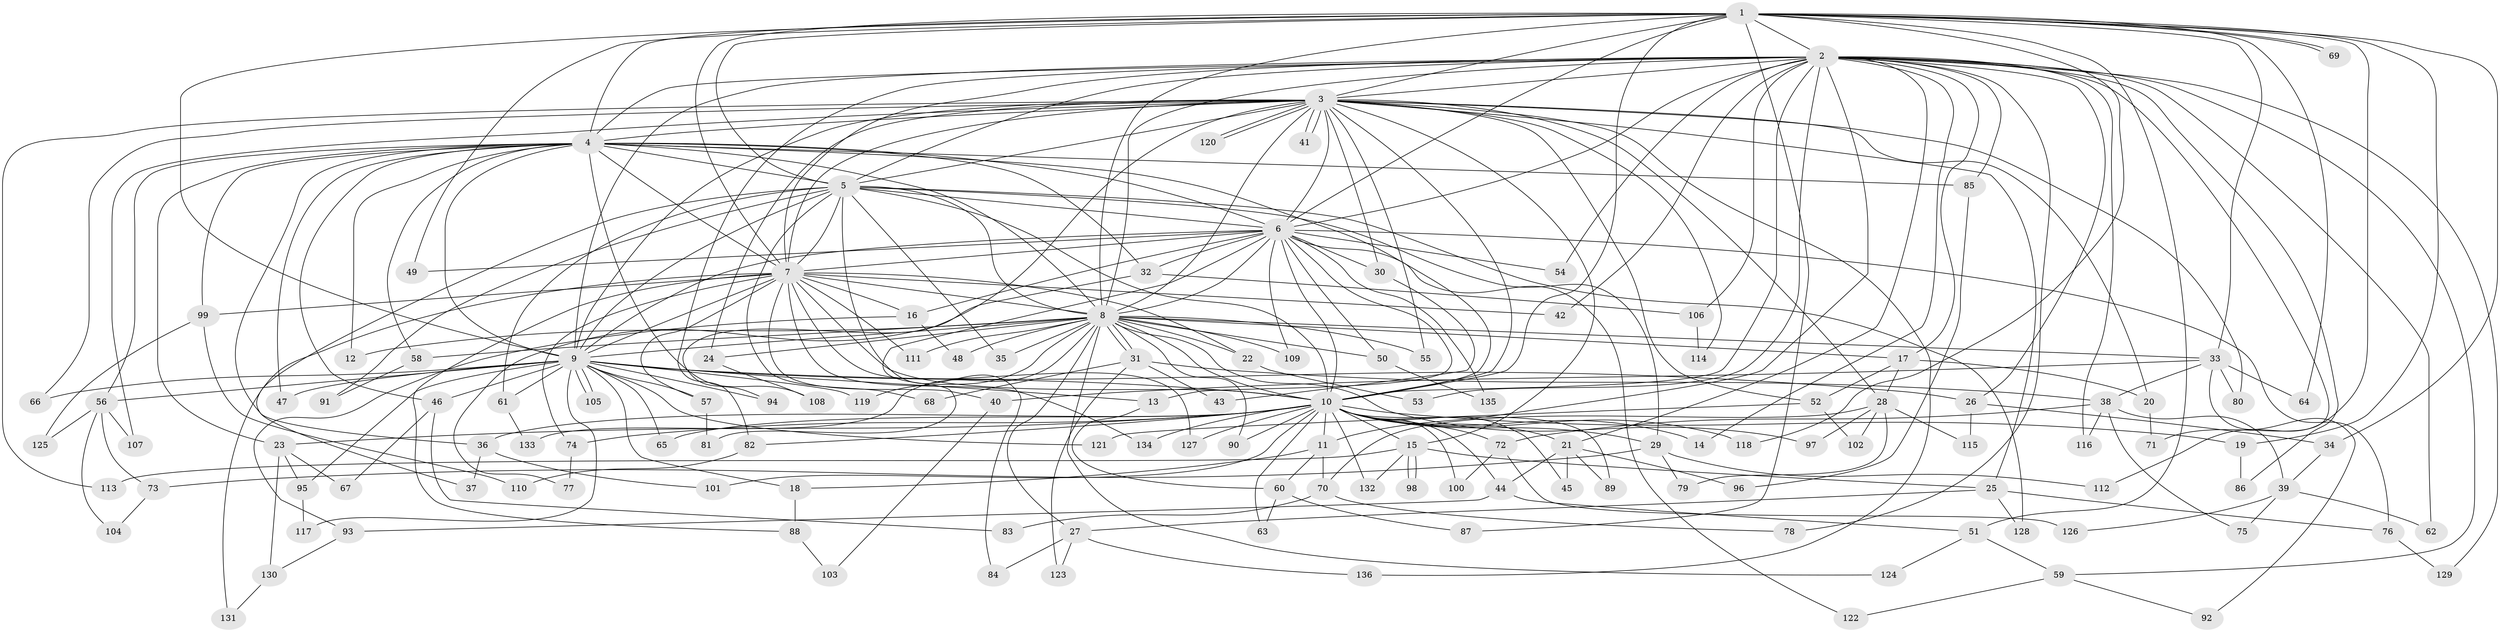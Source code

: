 // coarse degree distribution, {1: 0.4, 2: 0.45, 16: 0.025, 5: 0.025, 3: 0.05, 23: 0.025, 22: 0.025}
// Generated by graph-tools (version 1.1) at 2025/49/03/04/25 21:49:33]
// undirected, 136 vertices, 297 edges
graph export_dot {
graph [start="1"]
  node [color=gray90,style=filled];
  1;
  2;
  3;
  4;
  5;
  6;
  7;
  8;
  9;
  10;
  11;
  12;
  13;
  14;
  15;
  16;
  17;
  18;
  19;
  20;
  21;
  22;
  23;
  24;
  25;
  26;
  27;
  28;
  29;
  30;
  31;
  32;
  33;
  34;
  35;
  36;
  37;
  38;
  39;
  40;
  41;
  42;
  43;
  44;
  45;
  46;
  47;
  48;
  49;
  50;
  51;
  52;
  53;
  54;
  55;
  56;
  57;
  58;
  59;
  60;
  61;
  62;
  63;
  64;
  65;
  66;
  67;
  68;
  69;
  70;
  71;
  72;
  73;
  74;
  75;
  76;
  77;
  78;
  79;
  80;
  81;
  82;
  83;
  84;
  85;
  86;
  87;
  88;
  89;
  90;
  91;
  92;
  93;
  94;
  95;
  96;
  97;
  98;
  99;
  100;
  101;
  102;
  103;
  104;
  105;
  106;
  107;
  108;
  109;
  110;
  111;
  112;
  113;
  114;
  115;
  116;
  117;
  118;
  119;
  120;
  121;
  122;
  123;
  124;
  125;
  126;
  127;
  128;
  129;
  130;
  131;
  132;
  133;
  134;
  135;
  136;
  1 -- 2;
  1 -- 3;
  1 -- 4;
  1 -- 5;
  1 -- 6;
  1 -- 7;
  1 -- 8;
  1 -- 9;
  1 -- 10;
  1 -- 19;
  1 -- 33;
  1 -- 34;
  1 -- 49;
  1 -- 51;
  1 -- 64;
  1 -- 69;
  1 -- 69;
  1 -- 87;
  1 -- 112;
  1 -- 118;
  2 -- 3;
  2 -- 4;
  2 -- 5;
  2 -- 6;
  2 -- 7;
  2 -- 8;
  2 -- 9;
  2 -- 10;
  2 -- 11;
  2 -- 14;
  2 -- 17;
  2 -- 21;
  2 -- 26;
  2 -- 42;
  2 -- 53;
  2 -- 54;
  2 -- 59;
  2 -- 62;
  2 -- 71;
  2 -- 78;
  2 -- 82;
  2 -- 85;
  2 -- 86;
  2 -- 106;
  2 -- 116;
  2 -- 129;
  3 -- 4;
  3 -- 5;
  3 -- 6;
  3 -- 7;
  3 -- 8;
  3 -- 9;
  3 -- 10;
  3 -- 15;
  3 -- 20;
  3 -- 24;
  3 -- 25;
  3 -- 28;
  3 -- 30;
  3 -- 41;
  3 -- 41;
  3 -- 52;
  3 -- 55;
  3 -- 66;
  3 -- 80;
  3 -- 94;
  3 -- 107;
  3 -- 113;
  3 -- 114;
  3 -- 120;
  3 -- 120;
  3 -- 136;
  4 -- 5;
  4 -- 6;
  4 -- 7;
  4 -- 8;
  4 -- 9;
  4 -- 10;
  4 -- 12;
  4 -- 23;
  4 -- 32;
  4 -- 36;
  4 -- 46;
  4 -- 47;
  4 -- 56;
  4 -- 58;
  4 -- 85;
  4 -- 99;
  4 -- 108;
  5 -- 6;
  5 -- 7;
  5 -- 8;
  5 -- 9;
  5 -- 10;
  5 -- 29;
  5 -- 35;
  5 -- 37;
  5 -- 61;
  5 -- 68;
  5 -- 84;
  5 -- 91;
  5 -- 128;
  6 -- 7;
  6 -- 8;
  6 -- 9;
  6 -- 10;
  6 -- 13;
  6 -- 16;
  6 -- 30;
  6 -- 32;
  6 -- 49;
  6 -- 50;
  6 -- 54;
  6 -- 76;
  6 -- 81;
  6 -- 109;
  6 -- 122;
  6 -- 135;
  7 -- 8;
  7 -- 9;
  7 -- 10;
  7 -- 16;
  7 -- 22;
  7 -- 40;
  7 -- 42;
  7 -- 57;
  7 -- 74;
  7 -- 88;
  7 -- 99;
  7 -- 111;
  7 -- 127;
  7 -- 131;
  7 -- 134;
  8 -- 9;
  8 -- 10;
  8 -- 12;
  8 -- 17;
  8 -- 22;
  8 -- 24;
  8 -- 27;
  8 -- 31;
  8 -- 31;
  8 -- 33;
  8 -- 35;
  8 -- 48;
  8 -- 50;
  8 -- 55;
  8 -- 58;
  8 -- 90;
  8 -- 97;
  8 -- 109;
  8 -- 111;
  8 -- 119;
  8 -- 124;
  8 -- 133;
  9 -- 10;
  9 -- 13;
  9 -- 18;
  9 -- 26;
  9 -- 46;
  9 -- 47;
  9 -- 56;
  9 -- 57;
  9 -- 61;
  9 -- 65;
  9 -- 66;
  9 -- 94;
  9 -- 95;
  9 -- 105;
  9 -- 105;
  9 -- 117;
  9 -- 119;
  9 -- 121;
  10 -- 11;
  10 -- 14;
  10 -- 15;
  10 -- 19;
  10 -- 21;
  10 -- 23;
  10 -- 29;
  10 -- 36;
  10 -- 44;
  10 -- 45;
  10 -- 63;
  10 -- 65;
  10 -- 72;
  10 -- 74;
  10 -- 82;
  10 -- 89;
  10 -- 90;
  10 -- 100;
  10 -- 101;
  10 -- 118;
  10 -- 127;
  10 -- 132;
  10 -- 134;
  11 -- 18;
  11 -- 60;
  11 -- 70;
  13 -- 60;
  15 -- 25;
  15 -- 98;
  15 -- 98;
  15 -- 113;
  15 -- 132;
  16 -- 48;
  16 -- 93;
  17 -- 20;
  17 -- 28;
  17 -- 52;
  18 -- 88;
  19 -- 86;
  20 -- 71;
  21 -- 44;
  21 -- 45;
  21 -- 89;
  21 -- 96;
  22 -- 53;
  23 -- 67;
  23 -- 95;
  23 -- 130;
  24 -- 108;
  25 -- 27;
  25 -- 76;
  25 -- 128;
  26 -- 34;
  26 -- 115;
  27 -- 84;
  27 -- 123;
  27 -- 136;
  28 -- 70;
  28 -- 79;
  28 -- 97;
  28 -- 102;
  28 -- 115;
  29 -- 73;
  29 -- 79;
  29 -- 112;
  30 -- 43;
  31 -- 38;
  31 -- 43;
  31 -- 68;
  31 -- 123;
  32 -- 77;
  32 -- 106;
  33 -- 38;
  33 -- 40;
  33 -- 64;
  33 -- 80;
  33 -- 92;
  34 -- 39;
  36 -- 37;
  36 -- 101;
  38 -- 39;
  38 -- 72;
  38 -- 75;
  38 -- 116;
  39 -- 62;
  39 -- 75;
  39 -- 126;
  40 -- 103;
  44 -- 51;
  44 -- 93;
  46 -- 67;
  46 -- 83;
  50 -- 135;
  51 -- 59;
  51 -- 124;
  52 -- 102;
  52 -- 121;
  56 -- 73;
  56 -- 104;
  56 -- 107;
  56 -- 125;
  57 -- 81;
  58 -- 91;
  59 -- 92;
  59 -- 122;
  60 -- 63;
  60 -- 87;
  61 -- 133;
  70 -- 78;
  70 -- 83;
  72 -- 100;
  72 -- 126;
  73 -- 104;
  74 -- 77;
  76 -- 129;
  82 -- 110;
  85 -- 96;
  88 -- 103;
  93 -- 130;
  95 -- 117;
  99 -- 110;
  99 -- 125;
  106 -- 114;
  130 -- 131;
}
